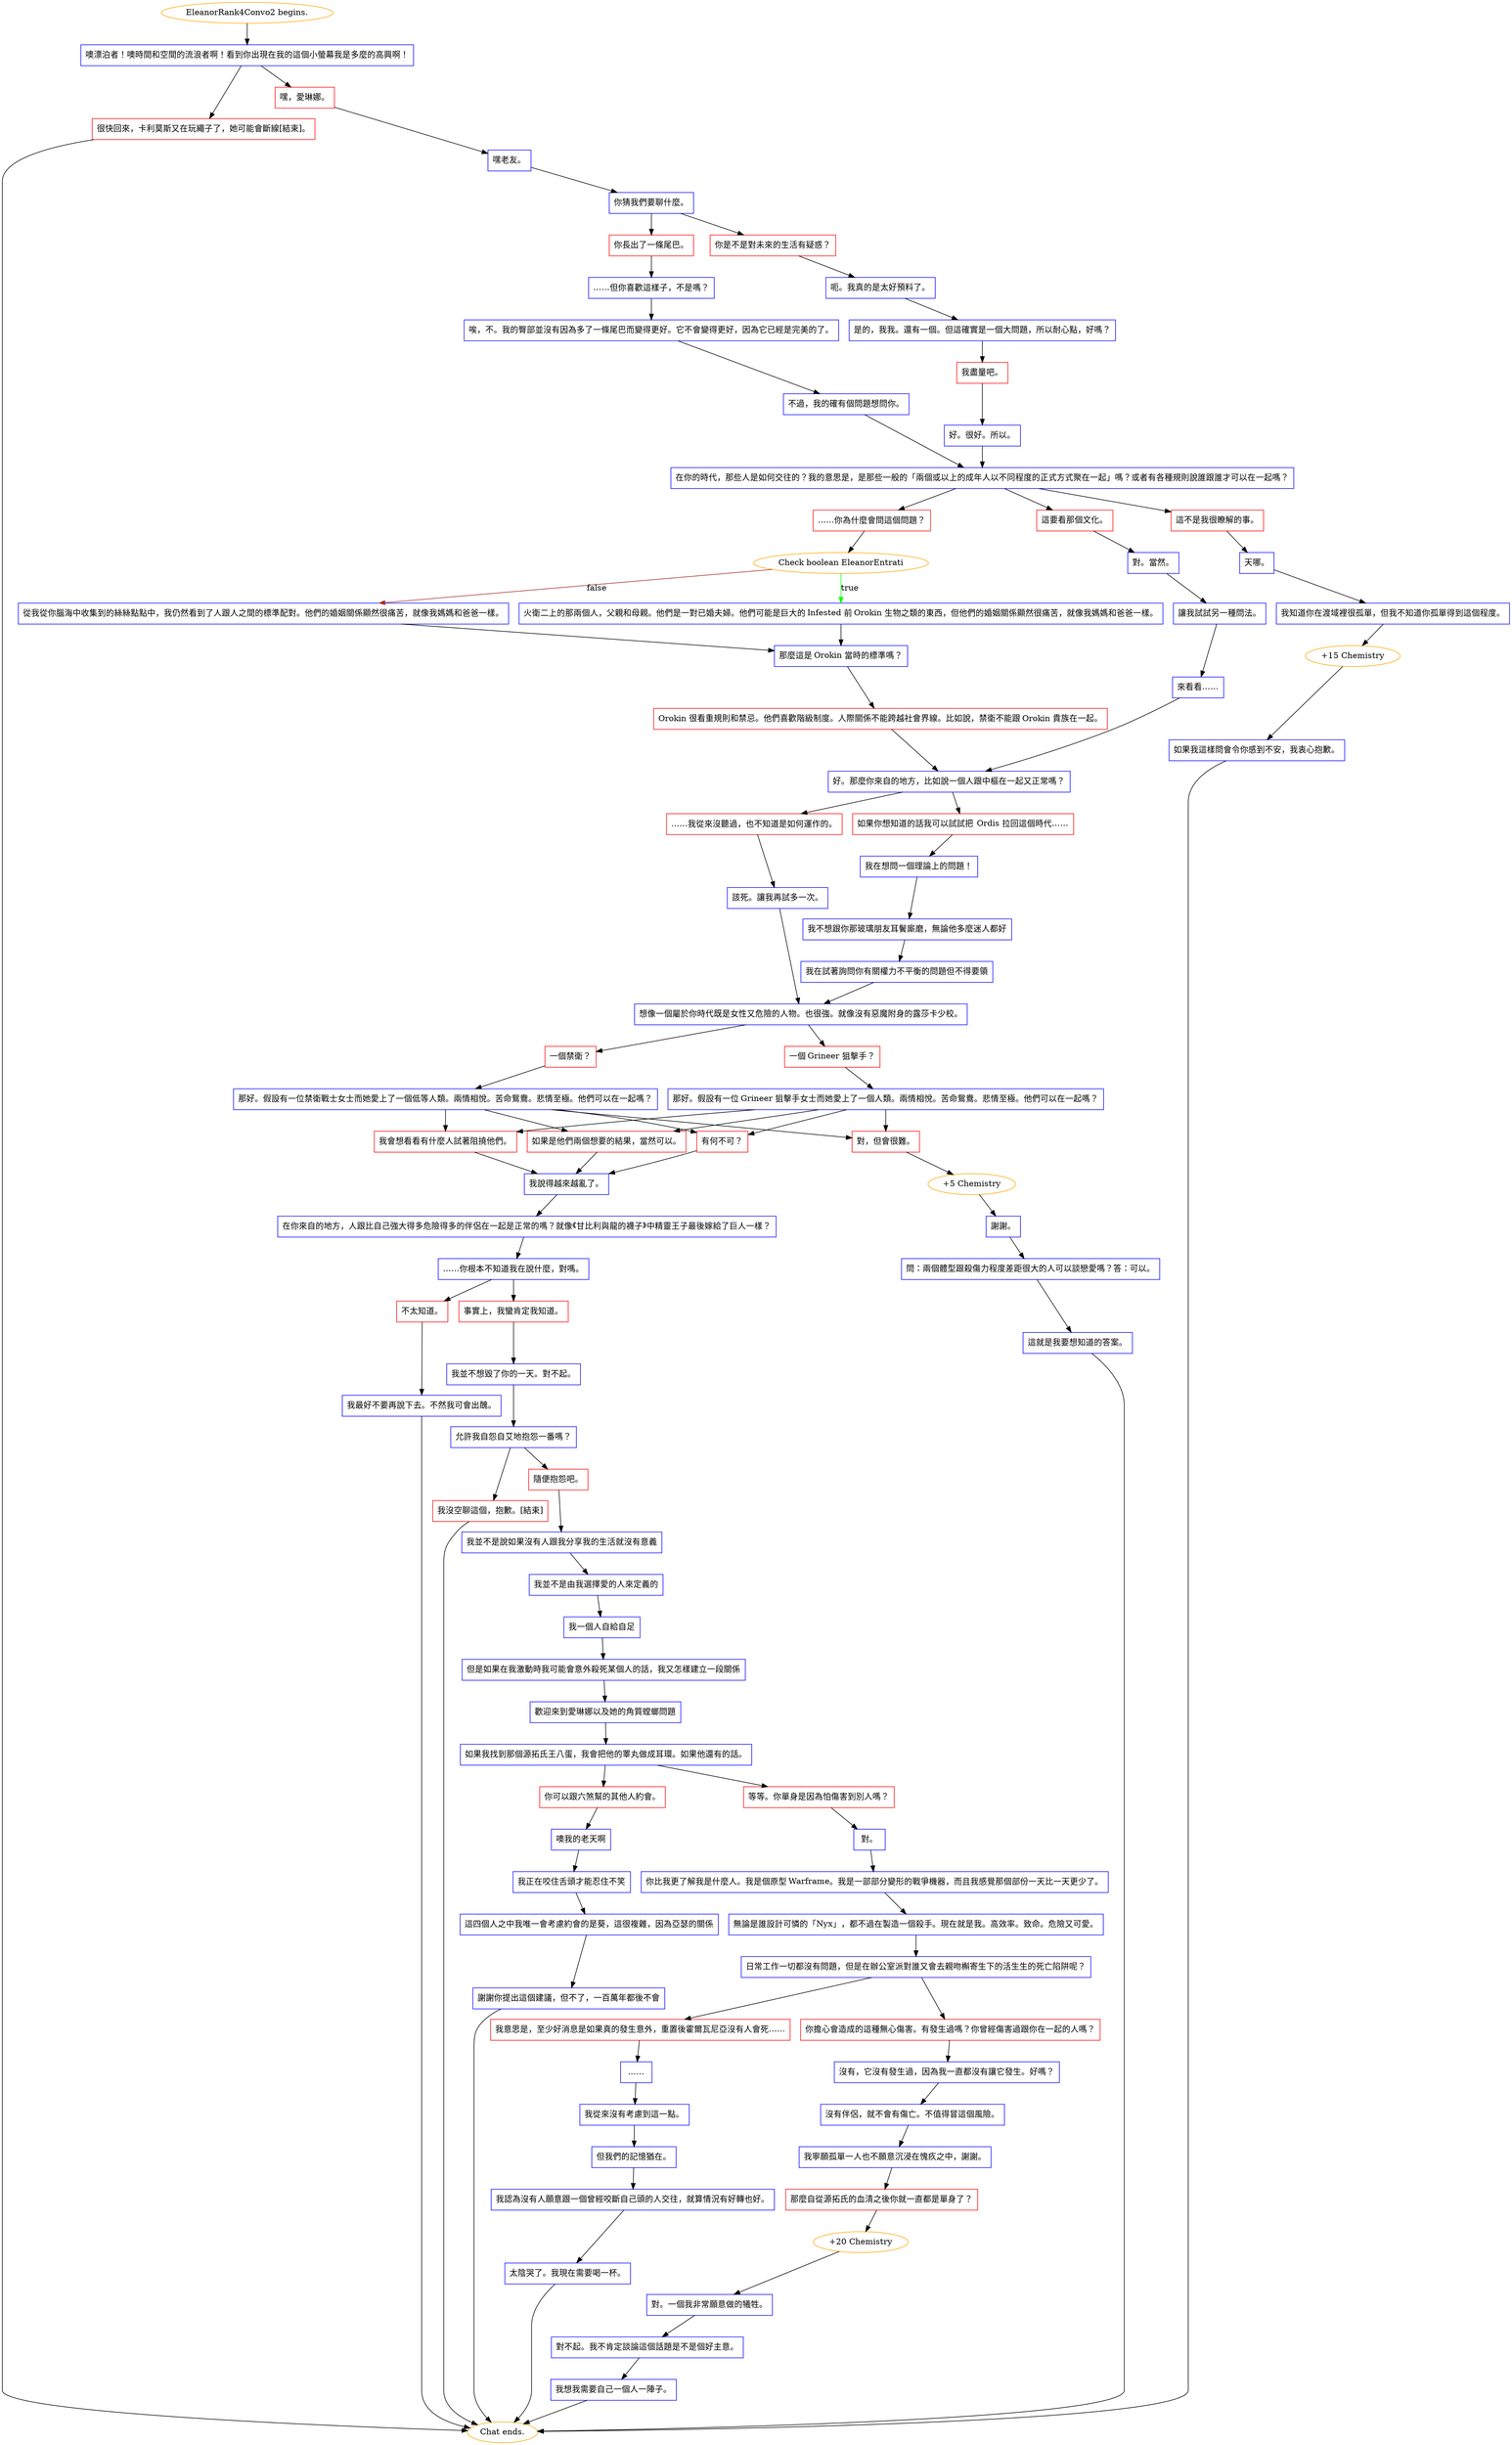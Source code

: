 digraph {
	"EleanorRank4Convo2 begins." [color=orange];
		"EleanorRank4Convo2 begins." -> j715813806;
	j715813806 [label="噢漂泊者！噢時間和空間的流浪者啊！看到你出現在我的這個小螢幕我是多麼的高興啊！",shape=box,color=blue];
		j715813806 -> j1116671494;
		j715813806 -> j99950930;
	j1116671494 [label="嘿，愛琳娜。",shape=box,color=red];
		j1116671494 -> j1842495986;
	j99950930 [label="很快回來，卡利莫斯又在玩繩子了，她可能會斷線[結束]。",shape=box,color=red];
		j99950930 -> "Chat ends.";
	j1842495986 [label="嘿老友。",shape=box,color=blue];
		j1842495986 -> j3959504272;
	"Chat ends." [color=orange];
	j3959504272 [label="你猜我們要聊什麼。",shape=box,color=blue];
		j3959504272 -> j2123790607;
		j3959504272 -> j1005236406;
	j2123790607 [label="你是不是對未來的生活有疑惑？",shape=box,color=red];
		j2123790607 -> j782819160;
	j1005236406 [label="你長出了一條尾巴。",shape=box,color=red];
		j1005236406 -> j2219339985;
	j782819160 [label="呃。我真的是太好預料了。",shape=box,color=blue];
		j782819160 -> j274685789;
	j2219339985 [label="……但你喜歡這樣子，不是嗎？",shape=box,color=blue];
		j2219339985 -> j3735315101;
	j274685789 [label="是的，我我。還有一個。但這確實是一個大問題，所以耐心點，好嗎？",shape=box,color=blue];
		j274685789 -> j2118684962;
	j3735315101 [label="唉，不。我的臀部並沒有因為多了一條尾巴而變得更好。它不會變得更好，因為它已經是完美的了。",shape=box,color=blue];
		j3735315101 -> j3583688799;
	j2118684962 [label="我盡量吧。",shape=box,color=red];
		j2118684962 -> j3850576978;
	j3583688799 [label="不過，我的確有個問題想問你。",shape=box,color=blue];
		j3583688799 -> j322648315;
	j3850576978 [label="好。很好。所以。",shape=box,color=blue];
		j3850576978 -> j322648315;
	j322648315 [label="在你的時代，那些人是如何交往的？我的意思是，是那些一般的「兩個或以上的成年人以不同程度的正式方式聚在一起」嗎？或者有各種規則說誰跟誰才可以在一起嗎？",shape=box,color=blue];
		j322648315 -> j1082276188;
		j322648315 -> j2479079603;
		j322648315 -> j279886850;
	j1082276188 [label="這不是我很瞭解的事。",shape=box,color=red];
		j1082276188 -> j1354115999;
	j2479079603 [label="這要看那個文化。",shape=box,color=red];
		j2479079603 -> j1880457132;
	j279886850 [label="……你為什麼會問這個問題？",shape=box,color=red];
		j279886850 -> j614221672;
	j1354115999 [label="天哪。",shape=box,color=blue];
		j1354115999 -> j1829128970;
	j1880457132 [label="對。當然。",shape=box,color=blue];
		j1880457132 -> j2357980284;
	j614221672 [label="Check boolean EleanorEntrati",color=orange];
		j614221672 -> j17322575 [label=true,color=green];
		j614221672 -> j2202991560 [label=false,color=brown];
	j1829128970 [label="我知道你在渡域裡很孤單，但我不知道你孤單得到這個程度。",shape=box,color=blue];
		j1829128970 -> j3635798201;
	j2357980284 [label="讓我試試另一種問法。",shape=box,color=blue];
		j2357980284 -> j1515100916;
	j17322575 [label="火衛二上的那兩個人，父親和母親。他們是一對已婚夫婦。他們可能是巨大的 Infested 前 Orokin 生物之類的東西，但他們的婚姻關係顯然很痛苦，就像我媽媽和爸爸一樣。",shape=box,color=blue];
		j17322575 -> j90507586;
	j2202991560 [label="從我從你腦海中收集到的絲絲點點中，我仍然看到了人跟人之間的標準配對。他們的婚姻關係顯然很痛苦，就像我媽媽和爸爸一樣。",shape=box,color=blue];
		j2202991560 -> j90507586;
	j3635798201 [label="+15 Chemistry",color=orange];
		j3635798201 -> j4283446613;
	j1515100916 [label="來看看……",shape=box,color=blue];
		j1515100916 -> j917506047;
	j90507586 [label="那麼這是 Orokin 當時的標準嗎？",shape=box,color=blue];
		j90507586 -> j1441158603;
	j4283446613 [label="如果我這樣問會令你感到不安，我衷心抱歉。",shape=box,color=blue];
		j4283446613 -> "Chat ends.";
	j917506047 [label="好。那麼你來自的地方，比如說一個人跟中樞在一起又正常嗎？",shape=box,color=blue];
		j917506047 -> j4157283386;
		j917506047 -> j1007373911;
	j1441158603 [label="Orokin 很看重規則和禁忌。他們喜歡階級制度。人際關係不能跨越社會界線。比如說，禁衛不能跟 Orokin 貴族在一起。",shape=box,color=red];
		j1441158603 -> j917506047;
	j4157283386 [label="如果你想知道的話我可以試試把  Ordis 拉回這個時代……",shape=box,color=red];
		j4157283386 -> j3361007376;
	j1007373911 [label="……我從來沒聽過，也不知道是如何運作的。",shape=box,color=red];
		j1007373911 -> j3616072939;
	j3361007376 [label="我在想問一個理論上的問題！",shape=box,color=blue];
		j3361007376 -> j668079384;
	j3616072939 [label="該死。讓我再試多一次。",shape=box,color=blue];
		j3616072939 -> j205468318;
	j668079384 [label="我不想跟你那玻璃朋友耳鬢廝磨，無論他多麼迷人都好",shape=box,color=blue];
		j668079384 -> j2673690448;
	j205468318 [label="想像一個屬於你時代既是女性又危險的人物。也很強。就像沒有惡魔附身的露莎卡少校。",shape=box,color=blue];
		j205468318 -> j2511837454;
		j205468318 -> j3144256002;
	j2673690448 [label="我在試著詢問你有關權力不平衡的問題但不得要領",shape=box,color=blue];
		j2673690448 -> j205468318;
	j2511837454 [label="一個 Grineer 狙擊手？",shape=box,color=red];
		j2511837454 -> j562201034;
	j3144256002 [label="一個禁衛？",shape=box,color=red];
		j3144256002 -> j2968589925;
	j562201034 [label="那好。假設有一位 Grineer 狙擊手女士而她愛上了一個人類。兩情相悅。苦命鴛鴦。悲情至極。他們可以在一起嗎？",shape=box,color=blue];
		j562201034 -> j2771760291;
		j562201034 -> j3317153647;
		j562201034 -> j2393490925;
		j562201034 -> j1453580342;
	j2968589925 [label="那好。假設有一位禁衛戰士女士而她愛上了一個低等人類。兩情相悅。苦命鴛鴦。悲情至極。他們可以在一起嗎？",shape=box,color=blue];
		j2968589925 -> j2771760291;
		j2968589925 -> j3317153647;
		j2968589925 -> j2393490925;
		j2968589925 -> j1453580342;
	j2771760291 [label="如果是他們兩個想要的結果，當然可以。",shape=box,color=red];
		j2771760291 -> j345661187;
	j3317153647 [label="有何不可？",shape=box,color=red];
		j3317153647 -> j345661187;
	j2393490925 [label="我會想看看有什麼人試著阻撓他們。",shape=box,color=red];
		j2393490925 -> j345661187;
	j1453580342 [label="對，但會很難。",shape=box,color=red];
		j1453580342 -> j3037156425;
	j345661187 [label="我說得越來越亂了。",shape=box,color=blue];
		j345661187 -> j1562180838;
	j3037156425 [label="+5 Chemistry",color=orange];
		j3037156425 -> j3455391925;
	j1562180838 [label="在你來自的地方，人跟比自己強大得多危險得多的伴侶在一起是正常的嗎？就像《甘比利與龍的襪子》中精靈王子最後嫁給了巨人一樣？",shape=box,color=blue];
		j1562180838 -> j795891320;
	j3455391925 [label="謝謝。",shape=box,color=blue];
		j3455391925 -> j9208060;
	j795891320 [label="……你根本不知道我在說什麼，對嗎。",shape=box,color=blue];
		j795891320 -> j1152705015;
		j795891320 -> j1099493568;
	j9208060 [label="問：兩個體型跟殺傷力程度差距很大的人可以談戀愛嗎？答：可以。",shape=box,color=blue];
		j9208060 -> j596848898;
	j1152705015 [label="事實上，我蠻肯定我知道。",shape=box,color=red];
		j1152705015 -> j1282850009;
	j1099493568 [label="不太知道。",shape=box,color=red];
		j1099493568 -> j3112640553;
	j596848898 [label="這就是我要想知道的答案。",shape=box,color=blue];
		j596848898 -> "Chat ends.";
	j1282850009 [label="我並不想毀了你的一天。對不起。",shape=box,color=blue];
		j1282850009 -> j1806287476;
	j3112640553 [label="我最好不要再說下去。不然我可會出醜。",shape=box,color=blue];
		j3112640553 -> "Chat ends.";
	j1806287476 [label="允許我自怨自艾地抱怨一番嗎？",shape=box,color=blue];
		j1806287476 -> j3051876956;
		j1806287476 -> j2798975021;
	j3051876956 [label="隨便抱怨吧。",shape=box,color=red];
		j3051876956 -> j1635645911;
	j2798975021 [label="我沒空聊這個，抱歉。[結束]",shape=box,color=red];
		j2798975021 -> "Chat ends.";
	j1635645911 [label="我並不是說如果沒有人跟我分享我的生活就沒有意義",shape=box,color=blue];
		j1635645911 -> j261778982;
	j261778982 [label="我並不是由我選擇愛的人來定義的",shape=box,color=blue];
		j261778982 -> j947346605;
	j947346605 [label="我一個人自給自足",shape=box,color=blue];
		j947346605 -> j847664780;
	j847664780 [label="但是如果在我激動時我可能會意外殺死某個人的話，我又怎樣建立一段關係",shape=box,color=blue];
		j847664780 -> j2359521968;
	j2359521968 [label="歡迎來到愛琳娜以及她的角質螳螂問題",shape=box,color=blue];
		j2359521968 -> j3700855354;
	j3700855354 [label="如果我找到那個源拓氏王八蛋，我會把他的睪丸做成耳環。如果他還有的話。",shape=box,color=blue];
		j3700855354 -> j3667481034;
		j3700855354 -> j3504294953;
	j3667481034 [label="你可以跟六煞幫的其他人約會。",shape=box,color=red];
		j3667481034 -> j2949305128;
	j3504294953 [label="等等。你單身是因為怕傷害到別人嗎？",shape=box,color=red];
		j3504294953 -> j3743262336;
	j2949305128 [label="噢我的老天啊",shape=box,color=blue];
		j2949305128 -> j1813439925;
	j3743262336 [label="對。",shape=box,color=blue];
		j3743262336 -> j1992326749;
	j1813439925 [label="我正在咬住舌頭才能忍住不笑",shape=box,color=blue];
		j1813439925 -> j27675484;
	j1992326749 [label="你比我更了解我是什麼人。我是個原型 Warframe。我是一部部分變形的戰爭機器，而且我感覺那個部份一天比一天更少了。",shape=box,color=blue];
		j1992326749 -> j4219359531;
	j27675484 [label="這四個人之中我唯一會考慮約會的是葵，這很複雜，因為亞瑟的關係",shape=box,color=blue];
		j27675484 -> j1501102922;
	j4219359531 [label="無論是誰設計可憐的「Nyx」，都不過在製造一個殺手。現在就是我。高效率。致命。危險又可愛。",shape=box,color=blue];
		j4219359531 -> j3491557040;
	j1501102922 [label="謝謝你提出這個建議，但不了，一百萬年都後不會",shape=box,color=blue];
		j1501102922 -> "Chat ends.";
	j3491557040 [label="日常工作一切都沒有問題，但是在辦公室派對誰又會去親吻槲寄生下的活生生的死亡陷阱呢？",shape=box,color=blue];
		j3491557040 -> j2756002276;
		j3491557040 -> j2714798175;
	j2756002276 [label="你擔心會造成的這種無心傷害。有發生過嗎？你曾經傷害過跟你在一起的人嗎？",shape=box,color=red];
		j2756002276 -> j1476036304;
	j2714798175 [label="我意思是，至少好消息是如果真的發生意外，重置後霍爾瓦尼亞沒有人會死……",shape=box,color=red];
		j2714798175 -> j3350121747;
	j1476036304 [label="沒有，它沒有發生過，因為我一直都沒有讓它發生。好嗎？",shape=box,color=blue];
		j1476036304 -> j1381075312;
	j3350121747 [label="……",shape=box,color=blue];
		j3350121747 -> j4068776605;
	j1381075312 [label="沒有伴侶，就不會有傷亡。不值得冒這個風險。",shape=box,color=blue];
		j1381075312 -> j2509548078;
	j4068776605 [label="我從來沒有考慮到這一點。",shape=box,color=blue];
		j4068776605 -> j2393255508;
	j2509548078 [label="我寧願孤單一人也不願意沉浸在愧疚之中，謝謝。",shape=box,color=blue];
		j2509548078 -> j1200466095;
	j2393255508 [label="但我們的記憶猶在。",shape=box,color=blue];
		j2393255508 -> j932864378;
	j1200466095 [label="那麼自從源拓氏的血清之後你就一直都是單身了？",shape=box,color=red];
		j1200466095 -> j4227671713;
	j932864378 [label="我認為沒有人願意跟一個曾經咬斷自己頭的人交往，就算情況有好轉也好。",shape=box,color=blue];
		j932864378 -> j2441273881;
	j4227671713 [label="+20 Chemistry",color=orange];
		j4227671713 -> j2238019124;
	j2441273881 [label="太陰哭了。我現在需要喝一杯。",shape=box,color=blue];
		j2441273881 -> "Chat ends.";
	j2238019124 [label="對。一個我非常願意做的犧牲。",shape=box,color=blue];
		j2238019124 -> j2858184968;
	j2858184968 [label="對不起。我不肯定談論這個話題是不是個好主意。",shape=box,color=blue];
		j2858184968 -> j2617807067;
	j2617807067 [label="我想我需要自己一個人一陣子。",shape=box,color=blue];
		j2617807067 -> "Chat ends.";
}